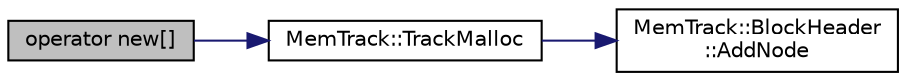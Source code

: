 digraph "operator new[]"
{
 // LATEX_PDF_SIZE
  edge [fontname="Helvetica",fontsize="10",labelfontname="Helvetica",labelfontsize="10"];
  node [fontname="Helvetica",fontsize="10",shape=record];
  rankdir="LR";
  Node1 [label="operator new[]",height=0.2,width=0.4,color="black", fillcolor="grey75", style="filled", fontcolor="black",tooltip=" "];
  Node1 -> Node2 [color="midnightblue",fontsize="10",style="solid",fontname="Helvetica"];
  Node2 [label="MemTrack::TrackMalloc",height=0.2,width=0.4,color="black", fillcolor="white", style="filled",URL="$namespace_mem_track.html#a5ba36a69f55067f4fd578ff772c07176",tooltip=" "];
  Node2 -> Node3 [color="midnightblue",fontsize="10",style="solid",fontname="Helvetica"];
  Node3 [label="MemTrack::BlockHeader\l::AddNode",height=0.2,width=0.4,color="black", fillcolor="white", style="filled",URL="$class_mem_track_1_1_block_header.html#af1e99faac9730ba834bf0cc5d7ec0106",tooltip=" "];
}
